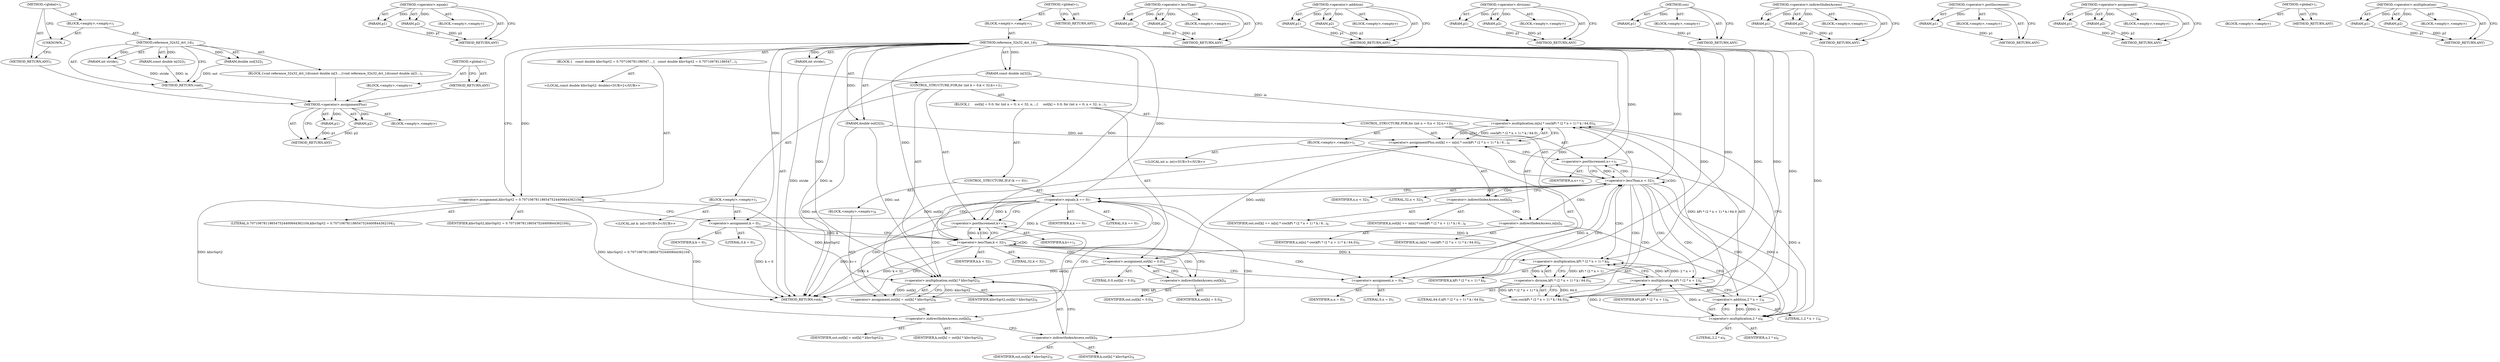 digraph "&lt;global&gt;" {
vulnerable_119 [label=<(METHOD,&lt;operator&gt;.assignmentPlus)>];
vulnerable_120 [label=<(PARAM,p1)>];
vulnerable_121 [label=<(PARAM,p2)>];
vulnerable_122 [label=<(BLOCK,&lt;empty&gt;,&lt;empty&gt;)>];
vulnerable_123 [label=<(METHOD_RETURN,ANY)>];
vulnerable_143 [label=<(METHOD,&lt;operator&gt;.equals)>];
vulnerable_144 [label=<(PARAM,p1)>];
vulnerable_145 [label=<(PARAM,p2)>];
vulnerable_146 [label=<(BLOCK,&lt;empty&gt;,&lt;empty&gt;)>];
vulnerable_147 [label=<(METHOD_RETURN,ANY)>];
vulnerable_6 [label=<(METHOD,&lt;global&gt;)<SUB>1</SUB>>];
vulnerable_7 [label=<(BLOCK,&lt;empty&gt;,&lt;empty&gt;)<SUB>1</SUB>>];
vulnerable_8 [label=<(METHOD,reference_32x32_dct_1d)<SUB>1</SUB>>];
vulnerable_9 [label=<(PARAM,const double in[32])<SUB>1</SUB>>];
vulnerable_10 [label=<(PARAM,double out[32])<SUB>1</SUB>>];
vulnerable_11 [label=<(PARAM,int stride)<SUB>1</SUB>>];
vulnerable_12 [label=<(BLOCK,{
   const double kInvSqrt2 = 0.707106781186547...,{
   const double kInvSqrt2 = 0.707106781186547...)<SUB>1</SUB>>];
vulnerable_13 [label="<(LOCAL,const double kInvSqrt2: double)<SUB>2</SUB>>"];
vulnerable_14 [label=<(&lt;operator&gt;.assignment,kInvSqrt2 = 0.707106781186547524400844362104)<SUB>2</SUB>>];
vulnerable_15 [label=<(IDENTIFIER,kInvSqrt2,kInvSqrt2 = 0.707106781186547524400844362104)<SUB>2</SUB>>];
vulnerable_16 [label=<(LITERAL,0.707106781186547524400844362104,kInvSqrt2 = 0.707106781186547524400844362104)<SUB>2</SUB>>];
vulnerable_17 [label=<(CONTROL_STRUCTURE,FOR,for (int k = 0;k &lt; 32;k++))<SUB>3</SUB>>];
vulnerable_18 [label=<(BLOCK,&lt;empty&gt;,&lt;empty&gt;)<SUB>3</SUB>>];
vulnerable_19 [label="<(LOCAL,int k: int)<SUB>3</SUB>>"];
vulnerable_20 [label=<(&lt;operator&gt;.assignment,k = 0)<SUB>3</SUB>>];
vulnerable_21 [label=<(IDENTIFIER,k,k = 0)<SUB>3</SUB>>];
vulnerable_22 [label=<(LITERAL,0,k = 0)<SUB>3</SUB>>];
vulnerable_23 [label=<(&lt;operator&gt;.lessThan,k &lt; 32)<SUB>3</SUB>>];
vulnerable_24 [label=<(IDENTIFIER,k,k &lt; 32)<SUB>3</SUB>>];
vulnerable_25 [label=<(LITERAL,32,k &lt; 32)<SUB>3</SUB>>];
vulnerable_26 [label=<(&lt;operator&gt;.postIncrement,k++)<SUB>3</SUB>>];
vulnerable_27 [label=<(IDENTIFIER,k,k++)<SUB>3</SUB>>];
vulnerable_28 [label=<(BLOCK,{
     out[k] = 0.0;
 for (int n = 0; n &lt; 32; n...,{
     out[k] = 0.0;
 for (int n = 0; n &lt; 32; n...)<SUB>3</SUB>>];
vulnerable_29 [label=<(&lt;operator&gt;.assignment,out[k] = 0.0)<SUB>4</SUB>>];
vulnerable_30 [label=<(&lt;operator&gt;.indirectIndexAccess,out[k])<SUB>4</SUB>>];
vulnerable_31 [label=<(IDENTIFIER,out,out[k] = 0.0)<SUB>4</SUB>>];
vulnerable_32 [label=<(IDENTIFIER,k,out[k] = 0.0)<SUB>4</SUB>>];
vulnerable_33 [label=<(LITERAL,0.0,out[k] = 0.0)<SUB>4</SUB>>];
vulnerable_34 [label=<(CONTROL_STRUCTURE,FOR,for (int n = 0;n &lt; 32;n++))<SUB>5</SUB>>];
vulnerable_35 [label=<(BLOCK,&lt;empty&gt;,&lt;empty&gt;)<SUB>5</SUB>>];
vulnerable_36 [label="<(LOCAL,int n: int)<SUB>5</SUB>>"];
vulnerable_37 [label=<(&lt;operator&gt;.assignment,n = 0)<SUB>5</SUB>>];
vulnerable_38 [label=<(IDENTIFIER,n,n = 0)<SUB>5</SUB>>];
vulnerable_39 [label=<(LITERAL,0,n = 0)<SUB>5</SUB>>];
vulnerable_40 [label=<(&lt;operator&gt;.lessThan,n &lt; 32)<SUB>5</SUB>>];
vulnerable_41 [label=<(IDENTIFIER,n,n &lt; 32)<SUB>5</SUB>>];
vulnerable_42 [label=<(LITERAL,32,n &lt; 32)<SUB>5</SUB>>];
vulnerable_43 [label=<(&lt;operator&gt;.postIncrement,n++)<SUB>5</SUB>>];
vulnerable_44 [label=<(IDENTIFIER,n,n++)<SUB>5</SUB>>];
vulnerable_45 [label=<(&lt;operator&gt;.assignmentPlus,out[k] += in[n] * cos(kPi * (2 * n + 1) * k / 6...)<SUB>6</SUB>>];
vulnerable_46 [label=<(&lt;operator&gt;.indirectIndexAccess,out[k])<SUB>6</SUB>>];
vulnerable_47 [label=<(IDENTIFIER,out,out[k] += in[n] * cos(kPi * (2 * n + 1) * k / 6...)<SUB>6</SUB>>];
vulnerable_48 [label=<(IDENTIFIER,k,out[k] += in[n] * cos(kPi * (2 * n + 1) * k / 6...)<SUB>6</SUB>>];
vulnerable_49 [label=<(&lt;operator&gt;.multiplication,in[n] * cos(kPi * (2 * n + 1) * k / 64.0))<SUB>6</SUB>>];
vulnerable_50 [label=<(&lt;operator&gt;.indirectIndexAccess,in[n])<SUB>6</SUB>>];
vulnerable_51 [label=<(IDENTIFIER,in,in[n] * cos(kPi * (2 * n + 1) * k / 64.0))<SUB>6</SUB>>];
vulnerable_52 [label=<(IDENTIFIER,n,in[n] * cos(kPi * (2 * n + 1) * k / 64.0))<SUB>6</SUB>>];
vulnerable_53 [label=<(cos,cos(kPi * (2 * n + 1) * k / 64.0))<SUB>6</SUB>>];
vulnerable_54 [label=<(&lt;operator&gt;.division,kPi * (2 * n + 1) * k / 64.0)<SUB>6</SUB>>];
vulnerable_55 [label=<(&lt;operator&gt;.multiplication,kPi * (2 * n + 1) * k)<SUB>6</SUB>>];
vulnerable_56 [label=<(&lt;operator&gt;.multiplication,kPi * (2 * n + 1))<SUB>6</SUB>>];
vulnerable_57 [label=<(IDENTIFIER,kPi,kPi * (2 * n + 1))<SUB>6</SUB>>];
vulnerable_58 [label=<(&lt;operator&gt;.addition,2 * n + 1)<SUB>6</SUB>>];
vulnerable_59 [label=<(&lt;operator&gt;.multiplication,2 * n)<SUB>6</SUB>>];
vulnerable_60 [label=<(LITERAL,2,2 * n)<SUB>6</SUB>>];
vulnerable_61 [label=<(IDENTIFIER,n,2 * n)<SUB>6</SUB>>];
vulnerable_62 [label=<(LITERAL,1,2 * n + 1)<SUB>6</SUB>>];
vulnerable_63 [label=<(IDENTIFIER,k,kPi * (2 * n + 1) * k)<SUB>6</SUB>>];
vulnerable_64 [label=<(LITERAL,64.0,kPi * (2 * n + 1) * k / 64.0)<SUB>6</SUB>>];
vulnerable_65 [label=<(CONTROL_STRUCTURE,IF,if (k == 0))<SUB>7</SUB>>];
vulnerable_66 [label=<(&lt;operator&gt;.equals,k == 0)<SUB>7</SUB>>];
vulnerable_67 [label=<(IDENTIFIER,k,k == 0)<SUB>7</SUB>>];
vulnerable_68 [label=<(LITERAL,0,k == 0)<SUB>7</SUB>>];
vulnerable_69 [label=<(BLOCK,&lt;empty&gt;,&lt;empty&gt;)<SUB>8</SUB>>];
vulnerable_70 [label=<(&lt;operator&gt;.assignment,out[k] = out[k] * kInvSqrt2)<SUB>8</SUB>>];
vulnerable_71 [label=<(&lt;operator&gt;.indirectIndexAccess,out[k])<SUB>8</SUB>>];
vulnerable_72 [label=<(IDENTIFIER,out,out[k] = out[k] * kInvSqrt2)<SUB>8</SUB>>];
vulnerable_73 [label=<(IDENTIFIER,k,out[k] = out[k] * kInvSqrt2)<SUB>8</SUB>>];
vulnerable_74 [label=<(&lt;operator&gt;.multiplication,out[k] * kInvSqrt2)<SUB>8</SUB>>];
vulnerable_75 [label=<(&lt;operator&gt;.indirectIndexAccess,out[k])<SUB>8</SUB>>];
vulnerable_76 [label=<(IDENTIFIER,out,out[k] * kInvSqrt2)<SUB>8</SUB>>];
vulnerable_77 [label=<(IDENTIFIER,k,out[k] * kInvSqrt2)<SUB>8</SUB>>];
vulnerable_78 [label=<(IDENTIFIER,kInvSqrt2,out[k] * kInvSqrt2)<SUB>8</SUB>>];
vulnerable_79 [label=<(METHOD_RETURN,void)<SUB>1</SUB>>];
vulnerable_81 [label=<(METHOD_RETURN,ANY)<SUB>1</SUB>>];
vulnerable_105 [label=<(METHOD,&lt;operator&gt;.lessThan)>];
vulnerable_106 [label=<(PARAM,p1)>];
vulnerable_107 [label=<(PARAM,p2)>];
vulnerable_108 [label=<(BLOCK,&lt;empty&gt;,&lt;empty&gt;)>];
vulnerable_109 [label=<(METHOD_RETURN,ANY)>];
vulnerable_138 [label=<(METHOD,&lt;operator&gt;.addition)>];
vulnerable_139 [label=<(PARAM,p1)>];
vulnerable_140 [label=<(PARAM,p2)>];
vulnerable_141 [label=<(BLOCK,&lt;empty&gt;,&lt;empty&gt;)>];
vulnerable_142 [label=<(METHOD_RETURN,ANY)>];
vulnerable_133 [label=<(METHOD,&lt;operator&gt;.division)>];
vulnerable_134 [label=<(PARAM,p1)>];
vulnerable_135 [label=<(PARAM,p2)>];
vulnerable_136 [label=<(BLOCK,&lt;empty&gt;,&lt;empty&gt;)>];
vulnerable_137 [label=<(METHOD_RETURN,ANY)>];
vulnerable_129 [label=<(METHOD,cos)>];
vulnerable_130 [label=<(PARAM,p1)>];
vulnerable_131 [label=<(BLOCK,&lt;empty&gt;,&lt;empty&gt;)>];
vulnerable_132 [label=<(METHOD_RETURN,ANY)>];
vulnerable_114 [label=<(METHOD,&lt;operator&gt;.indirectIndexAccess)>];
vulnerable_115 [label=<(PARAM,p1)>];
vulnerable_116 [label=<(PARAM,p2)>];
vulnerable_117 [label=<(BLOCK,&lt;empty&gt;,&lt;empty&gt;)>];
vulnerable_118 [label=<(METHOD_RETURN,ANY)>];
vulnerable_110 [label=<(METHOD,&lt;operator&gt;.postIncrement)>];
vulnerable_111 [label=<(PARAM,p1)>];
vulnerable_112 [label=<(BLOCK,&lt;empty&gt;,&lt;empty&gt;)>];
vulnerable_113 [label=<(METHOD_RETURN,ANY)>];
vulnerable_100 [label=<(METHOD,&lt;operator&gt;.assignment)>];
vulnerable_101 [label=<(PARAM,p1)>];
vulnerable_102 [label=<(PARAM,p2)>];
vulnerable_103 [label=<(BLOCK,&lt;empty&gt;,&lt;empty&gt;)>];
vulnerable_104 [label=<(METHOD_RETURN,ANY)>];
vulnerable_94 [label=<(METHOD,&lt;global&gt;)<SUB>1</SUB>>];
vulnerable_95 [label=<(BLOCK,&lt;empty&gt;,&lt;empty&gt;)>];
vulnerable_96 [label=<(METHOD_RETURN,ANY)>];
vulnerable_124 [label=<(METHOD,&lt;operator&gt;.multiplication)>];
vulnerable_125 [label=<(PARAM,p1)>];
vulnerable_126 [label=<(PARAM,p2)>];
vulnerable_127 [label=<(BLOCK,&lt;empty&gt;,&lt;empty&gt;)>];
vulnerable_128 [label=<(METHOD_RETURN,ANY)>];
fixed_6 [label=<(METHOD,&lt;global&gt;)<SUB>1</SUB>>];
fixed_7 [label=<(BLOCK,&lt;empty&gt;,&lt;empty&gt;)<SUB>1</SUB>>];
fixed_8 [label=<(METHOD,reference_32x32_dct_1d)<SUB>1</SUB>>];
fixed_9 [label=<(PARAM,const double in[32])<SUB>1</SUB>>];
fixed_10 [label=<(PARAM,double out[32])<SUB>1</SUB>>];
fixed_11 [label=<(PARAM,int stride)<SUB>1</SUB>>];
fixed_12 [label=<(BLOCK,{
void reference_32x32_dct_1d(const double in[3...,{
void reference_32x32_dct_1d(const double in[3...)<SUB>1</SUB>>];
fixed_13 [label=<(METHOD_RETURN,void)<SUB>1</SUB>>];
fixed_15 [label=<(UNKNOWN,,)>];
fixed_16 [label=<(METHOD_RETURN,ANY)<SUB>1</SUB>>];
fixed_27 [label=<(METHOD,&lt;global&gt;)<SUB>1</SUB>>];
fixed_28 [label=<(BLOCK,&lt;empty&gt;,&lt;empty&gt;)>];
fixed_29 [label=<(METHOD_RETURN,ANY)>];
vulnerable_119 -> vulnerable_120  [key=0, label="AST: "];
vulnerable_119 -> vulnerable_120  [key=1, label="DDG: "];
vulnerable_119 -> vulnerable_122  [key=0, label="AST: "];
vulnerable_119 -> vulnerable_121  [key=0, label="AST: "];
vulnerable_119 -> vulnerable_121  [key=1, label="DDG: "];
vulnerable_119 -> vulnerable_123  [key=0, label="AST: "];
vulnerable_119 -> vulnerable_123  [key=1, label="CFG: "];
vulnerable_120 -> vulnerable_123  [key=0, label="DDG: p1"];
vulnerable_121 -> vulnerable_123  [key=0, label="DDG: p2"];
vulnerable_143 -> vulnerable_144  [key=0, label="AST: "];
vulnerable_143 -> vulnerable_144  [key=1, label="DDG: "];
vulnerable_143 -> vulnerable_146  [key=0, label="AST: "];
vulnerable_143 -> vulnerable_145  [key=0, label="AST: "];
vulnerable_143 -> vulnerable_145  [key=1, label="DDG: "];
vulnerable_143 -> vulnerable_147  [key=0, label="AST: "];
vulnerable_143 -> vulnerable_147  [key=1, label="CFG: "];
vulnerable_144 -> vulnerable_147  [key=0, label="DDG: p1"];
vulnerable_145 -> vulnerable_147  [key=0, label="DDG: p2"];
vulnerable_6 -> vulnerable_7  [key=0, label="AST: "];
vulnerable_6 -> vulnerable_81  [key=0, label="AST: "];
vulnerable_6 -> vulnerable_81  [key=1, label="CFG: "];
vulnerable_7 -> vulnerable_8  [key=0, label="AST: "];
vulnerable_8 -> vulnerable_9  [key=0, label="AST: "];
vulnerable_8 -> vulnerable_9  [key=1, label="DDG: "];
vulnerable_8 -> vulnerable_10  [key=0, label="AST: "];
vulnerable_8 -> vulnerable_10  [key=1, label="DDG: "];
vulnerable_8 -> vulnerable_11  [key=0, label="AST: "];
vulnerable_8 -> vulnerable_11  [key=1, label="DDG: "];
vulnerable_8 -> vulnerable_12  [key=0, label="AST: "];
vulnerable_8 -> vulnerable_79  [key=0, label="AST: "];
vulnerable_8 -> vulnerable_14  [key=0, label="CFG: "];
vulnerable_8 -> vulnerable_14  [key=1, label="DDG: "];
vulnerable_8 -> vulnerable_20  [key=0, label="DDG: "];
vulnerable_8 -> vulnerable_23  [key=0, label="DDG: "];
vulnerable_8 -> vulnerable_26  [key=0, label="DDG: "];
vulnerable_8 -> vulnerable_29  [key=0, label="DDG: "];
vulnerable_8 -> vulnerable_37  [key=0, label="DDG: "];
vulnerable_8 -> vulnerable_40  [key=0, label="DDG: "];
vulnerable_8 -> vulnerable_43  [key=0, label="DDG: "];
vulnerable_8 -> vulnerable_66  [key=0, label="DDG: "];
vulnerable_8 -> vulnerable_74  [key=0, label="DDG: "];
vulnerable_8 -> vulnerable_54  [key=0, label="DDG: "];
vulnerable_8 -> vulnerable_55  [key=0, label="DDG: "];
vulnerable_8 -> vulnerable_56  [key=0, label="DDG: "];
vulnerable_8 -> vulnerable_58  [key=0, label="DDG: "];
vulnerable_8 -> vulnerable_59  [key=0, label="DDG: "];
vulnerable_9 -> vulnerable_79  [key=0, label="DDG: in"];
vulnerable_9 -> vulnerable_49  [key=0, label="DDG: in"];
vulnerable_10 -> vulnerable_79  [key=0, label="DDG: out"];
vulnerable_10 -> vulnerable_45  [key=0, label="DDG: out"];
vulnerable_10 -> vulnerable_74  [key=0, label="DDG: out"];
vulnerable_11 -> vulnerable_79  [key=0, label="DDG: stride"];
vulnerable_12 -> vulnerable_13  [key=0, label="AST: "];
vulnerable_12 -> vulnerable_14  [key=0, label="AST: "];
vulnerable_12 -> vulnerable_17  [key=0, label="AST: "];
vulnerable_14 -> vulnerable_15  [key=0, label="AST: "];
vulnerable_14 -> vulnerable_16  [key=0, label="AST: "];
vulnerable_14 -> vulnerable_20  [key=0, label="CFG: "];
vulnerable_14 -> vulnerable_79  [key=0, label="DDG: kInvSqrt2"];
vulnerable_14 -> vulnerable_79  [key=1, label="DDG: kInvSqrt2 = 0.707106781186547524400844362104"];
vulnerable_14 -> vulnerable_74  [key=0, label="DDG: kInvSqrt2"];
vulnerable_17 -> vulnerable_18  [key=0, label="AST: "];
vulnerable_17 -> vulnerable_23  [key=0, label="AST: "];
vulnerable_17 -> vulnerable_26  [key=0, label="AST: "];
vulnerable_17 -> vulnerable_28  [key=0, label="AST: "];
vulnerable_18 -> vulnerable_19  [key=0, label="AST: "];
vulnerable_18 -> vulnerable_20  [key=0, label="AST: "];
vulnerable_20 -> vulnerable_21  [key=0, label="AST: "];
vulnerable_20 -> vulnerable_22  [key=0, label="AST: "];
vulnerable_20 -> vulnerable_23  [key=0, label="CFG: "];
vulnerable_20 -> vulnerable_23  [key=1, label="DDG: k"];
vulnerable_20 -> vulnerable_79  [key=0, label="DDG: k = 0"];
vulnerable_23 -> vulnerable_24  [key=0, label="AST: "];
vulnerable_23 -> vulnerable_25  [key=0, label="AST: "];
vulnerable_23 -> vulnerable_79  [key=0, label="CFG: "];
vulnerable_23 -> vulnerable_79  [key=1, label="DDG: k"];
vulnerable_23 -> vulnerable_79  [key=2, label="DDG: k &lt; 32"];
vulnerable_23 -> vulnerable_30  [key=0, label="CFG: "];
vulnerable_23 -> vulnerable_30  [key=1, label="CDG: "];
vulnerable_23 -> vulnerable_66  [key=0, label="DDG: k"];
vulnerable_23 -> vulnerable_66  [key=1, label="CDG: "];
vulnerable_23 -> vulnerable_55  [key=0, label="DDG: k"];
vulnerable_23 -> vulnerable_26  [key=0, label="CDG: "];
vulnerable_23 -> vulnerable_37  [key=0, label="CDG: "];
vulnerable_23 -> vulnerable_40  [key=0, label="CDG: "];
vulnerable_23 -> vulnerable_29  [key=0, label="CDG: "];
vulnerable_23 -> vulnerable_23  [key=0, label="CDG: "];
vulnerable_26 -> vulnerable_27  [key=0, label="AST: "];
vulnerable_26 -> vulnerable_23  [key=0, label="CFG: "];
vulnerable_26 -> vulnerable_23  [key=1, label="DDG: k"];
vulnerable_26 -> vulnerable_79  [key=0, label="DDG: k++"];
vulnerable_28 -> vulnerable_29  [key=0, label="AST: "];
vulnerable_28 -> vulnerable_34  [key=0, label="AST: "];
vulnerable_28 -> vulnerable_65  [key=0, label="AST: "];
vulnerable_29 -> vulnerable_30  [key=0, label="AST: "];
vulnerable_29 -> vulnerable_33  [key=0, label="AST: "];
vulnerable_29 -> vulnerable_37  [key=0, label="CFG: "];
vulnerable_29 -> vulnerable_45  [key=0, label="DDG: out[k]"];
vulnerable_29 -> vulnerable_74  [key=0, label="DDG: out[k]"];
vulnerable_30 -> vulnerable_31  [key=0, label="AST: "];
vulnerable_30 -> vulnerable_32  [key=0, label="AST: "];
vulnerable_30 -> vulnerable_29  [key=0, label="CFG: "];
vulnerable_34 -> vulnerable_35  [key=0, label="AST: "];
vulnerable_34 -> vulnerable_40  [key=0, label="AST: "];
vulnerable_34 -> vulnerable_43  [key=0, label="AST: "];
vulnerable_34 -> vulnerable_45  [key=0, label="AST: "];
vulnerable_35 -> vulnerable_36  [key=0, label="AST: "];
vulnerable_35 -> vulnerable_37  [key=0, label="AST: "];
vulnerable_37 -> vulnerable_38  [key=0, label="AST: "];
vulnerable_37 -> vulnerable_39  [key=0, label="AST: "];
vulnerable_37 -> vulnerable_40  [key=0, label="CFG: "];
vulnerable_37 -> vulnerable_40  [key=1, label="DDG: n"];
vulnerable_40 -> vulnerable_41  [key=0, label="AST: "];
vulnerable_40 -> vulnerable_42  [key=0, label="AST: "];
vulnerable_40 -> vulnerable_46  [key=0, label="CFG: "];
vulnerable_40 -> vulnerable_46  [key=1, label="CDG: "];
vulnerable_40 -> vulnerable_66  [key=0, label="CFG: "];
vulnerable_40 -> vulnerable_59  [key=0, label="DDG: n"];
vulnerable_40 -> vulnerable_59  [key=1, label="CDG: "];
vulnerable_40 -> vulnerable_49  [key=0, label="CDG: "];
vulnerable_40 -> vulnerable_56  [key=0, label="CDG: "];
vulnerable_40 -> vulnerable_45  [key=0, label="CDG: "];
vulnerable_40 -> vulnerable_40  [key=0, label="CDG: "];
vulnerable_40 -> vulnerable_50  [key=0, label="CDG: "];
vulnerable_40 -> vulnerable_54  [key=0, label="CDG: "];
vulnerable_40 -> vulnerable_43  [key=0, label="CDG: "];
vulnerable_40 -> vulnerable_58  [key=0, label="CDG: "];
vulnerable_40 -> vulnerable_53  [key=0, label="CDG: "];
vulnerable_40 -> vulnerable_55  [key=0, label="CDG: "];
vulnerable_43 -> vulnerable_44  [key=0, label="AST: "];
vulnerable_43 -> vulnerable_40  [key=0, label="CFG: "];
vulnerable_43 -> vulnerable_40  [key=1, label="DDG: n"];
vulnerable_45 -> vulnerable_46  [key=0, label="AST: "];
vulnerable_45 -> vulnerable_49  [key=0, label="AST: "];
vulnerable_45 -> vulnerable_43  [key=0, label="CFG: "];
vulnerable_45 -> vulnerable_74  [key=0, label="DDG: out[k]"];
vulnerable_46 -> vulnerable_47  [key=0, label="AST: "];
vulnerable_46 -> vulnerable_48  [key=0, label="AST: "];
vulnerable_46 -> vulnerable_50  [key=0, label="CFG: "];
vulnerable_49 -> vulnerable_50  [key=0, label="AST: "];
vulnerable_49 -> vulnerable_53  [key=0, label="AST: "];
vulnerable_49 -> vulnerable_45  [key=0, label="CFG: "];
vulnerable_49 -> vulnerable_45  [key=1, label="DDG: in[n]"];
vulnerable_49 -> vulnerable_45  [key=2, label="DDG: cos(kPi * (2 * n + 1) * k / 64.0)"];
vulnerable_50 -> vulnerable_51  [key=0, label="AST: "];
vulnerable_50 -> vulnerable_52  [key=0, label="AST: "];
vulnerable_50 -> vulnerable_59  [key=0, label="CFG: "];
vulnerable_53 -> vulnerable_54  [key=0, label="AST: "];
vulnerable_53 -> vulnerable_49  [key=0, label="CFG: "];
vulnerable_53 -> vulnerable_49  [key=1, label="DDG: kPi * (2 * n + 1) * k / 64.0"];
vulnerable_54 -> vulnerable_55  [key=0, label="AST: "];
vulnerable_54 -> vulnerable_64  [key=0, label="AST: "];
vulnerable_54 -> vulnerable_53  [key=0, label="CFG: "];
vulnerable_54 -> vulnerable_53  [key=1, label="DDG: kPi * (2 * n + 1) * k"];
vulnerable_54 -> vulnerable_53  [key=2, label="DDG: 64.0"];
vulnerable_55 -> vulnerable_56  [key=0, label="AST: "];
vulnerable_55 -> vulnerable_63  [key=0, label="AST: "];
vulnerable_55 -> vulnerable_54  [key=0, label="CFG: "];
vulnerable_55 -> vulnerable_54  [key=1, label="DDG: kPi * (2 * n + 1)"];
vulnerable_55 -> vulnerable_54  [key=2, label="DDG: k"];
vulnerable_55 -> vulnerable_66  [key=0, label="DDG: k"];
vulnerable_56 -> vulnerable_57  [key=0, label="AST: "];
vulnerable_56 -> vulnerable_58  [key=0, label="AST: "];
vulnerable_56 -> vulnerable_55  [key=0, label="CFG: "];
vulnerable_56 -> vulnerable_55  [key=1, label="DDG: kPi"];
vulnerable_56 -> vulnerable_55  [key=2, label="DDG: 2 * n + 1"];
vulnerable_56 -> vulnerable_79  [key=0, label="DDG: kPi"];
vulnerable_58 -> vulnerable_59  [key=0, label="AST: "];
vulnerable_58 -> vulnerable_62  [key=0, label="AST: "];
vulnerable_58 -> vulnerable_56  [key=0, label="CFG: "];
vulnerable_59 -> vulnerable_60  [key=0, label="AST: "];
vulnerable_59 -> vulnerable_61  [key=0, label="AST: "];
vulnerable_59 -> vulnerable_58  [key=0, label="CFG: "];
vulnerable_59 -> vulnerable_58  [key=1, label="DDG: 2"];
vulnerable_59 -> vulnerable_58  [key=2, label="DDG: n"];
vulnerable_59 -> vulnerable_43  [key=0, label="DDG: n"];
vulnerable_59 -> vulnerable_56  [key=0, label="DDG: 2"];
vulnerable_59 -> vulnerable_56  [key=1, label="DDG: n"];
vulnerable_65 -> vulnerable_66  [key=0, label="AST: "];
vulnerable_65 -> vulnerable_69  [key=0, label="AST: "];
vulnerable_66 -> vulnerable_67  [key=0, label="AST: "];
vulnerable_66 -> vulnerable_68  [key=0, label="AST: "];
vulnerable_66 -> vulnerable_71  [key=0, label="CFG: "];
vulnerable_66 -> vulnerable_71  [key=1, label="CDG: "];
vulnerable_66 -> vulnerable_26  [key=0, label="CFG: "];
vulnerable_66 -> vulnerable_26  [key=1, label="DDG: k"];
vulnerable_66 -> vulnerable_75  [key=0, label="CDG: "];
vulnerable_66 -> vulnerable_74  [key=0, label="CDG: "];
vulnerable_66 -> vulnerable_70  [key=0, label="CDG: "];
vulnerable_69 -> vulnerable_70  [key=0, label="AST: "];
vulnerable_70 -> vulnerable_71  [key=0, label="AST: "];
vulnerable_70 -> vulnerable_74  [key=0, label="AST: "];
vulnerable_70 -> vulnerable_26  [key=0, label="CFG: "];
vulnerable_71 -> vulnerable_72  [key=0, label="AST: "];
vulnerable_71 -> vulnerable_73  [key=0, label="AST: "];
vulnerable_71 -> vulnerable_75  [key=0, label="CFG: "];
vulnerable_74 -> vulnerable_75  [key=0, label="AST: "];
vulnerable_74 -> vulnerable_78  [key=0, label="AST: "];
vulnerable_74 -> vulnerable_70  [key=0, label="CFG: "];
vulnerable_74 -> vulnerable_70  [key=1, label="DDG: out[k]"];
vulnerable_74 -> vulnerable_70  [key=2, label="DDG: kInvSqrt2"];
vulnerable_75 -> vulnerable_76  [key=0, label="AST: "];
vulnerable_75 -> vulnerable_77  [key=0, label="AST: "];
vulnerable_75 -> vulnerable_74  [key=0, label="CFG: "];
vulnerable_105 -> vulnerable_106  [key=0, label="AST: "];
vulnerable_105 -> vulnerable_106  [key=1, label="DDG: "];
vulnerable_105 -> vulnerable_108  [key=0, label="AST: "];
vulnerable_105 -> vulnerable_107  [key=0, label="AST: "];
vulnerable_105 -> vulnerable_107  [key=1, label="DDG: "];
vulnerable_105 -> vulnerable_109  [key=0, label="AST: "];
vulnerable_105 -> vulnerable_109  [key=1, label="CFG: "];
vulnerable_106 -> vulnerable_109  [key=0, label="DDG: p1"];
vulnerable_107 -> vulnerable_109  [key=0, label="DDG: p2"];
vulnerable_138 -> vulnerable_139  [key=0, label="AST: "];
vulnerable_138 -> vulnerable_139  [key=1, label="DDG: "];
vulnerable_138 -> vulnerable_141  [key=0, label="AST: "];
vulnerable_138 -> vulnerable_140  [key=0, label="AST: "];
vulnerable_138 -> vulnerable_140  [key=1, label="DDG: "];
vulnerable_138 -> vulnerable_142  [key=0, label="AST: "];
vulnerable_138 -> vulnerable_142  [key=1, label="CFG: "];
vulnerable_139 -> vulnerable_142  [key=0, label="DDG: p1"];
vulnerable_140 -> vulnerable_142  [key=0, label="DDG: p2"];
vulnerable_133 -> vulnerable_134  [key=0, label="AST: "];
vulnerable_133 -> vulnerable_134  [key=1, label="DDG: "];
vulnerable_133 -> vulnerable_136  [key=0, label="AST: "];
vulnerable_133 -> vulnerable_135  [key=0, label="AST: "];
vulnerable_133 -> vulnerable_135  [key=1, label="DDG: "];
vulnerable_133 -> vulnerable_137  [key=0, label="AST: "];
vulnerable_133 -> vulnerable_137  [key=1, label="CFG: "];
vulnerable_134 -> vulnerable_137  [key=0, label="DDG: p1"];
vulnerable_135 -> vulnerable_137  [key=0, label="DDG: p2"];
vulnerable_129 -> vulnerable_130  [key=0, label="AST: "];
vulnerable_129 -> vulnerable_130  [key=1, label="DDG: "];
vulnerable_129 -> vulnerable_131  [key=0, label="AST: "];
vulnerable_129 -> vulnerable_132  [key=0, label="AST: "];
vulnerable_129 -> vulnerable_132  [key=1, label="CFG: "];
vulnerable_130 -> vulnerable_132  [key=0, label="DDG: p1"];
vulnerable_114 -> vulnerable_115  [key=0, label="AST: "];
vulnerable_114 -> vulnerable_115  [key=1, label="DDG: "];
vulnerable_114 -> vulnerable_117  [key=0, label="AST: "];
vulnerable_114 -> vulnerable_116  [key=0, label="AST: "];
vulnerable_114 -> vulnerable_116  [key=1, label="DDG: "];
vulnerable_114 -> vulnerable_118  [key=0, label="AST: "];
vulnerable_114 -> vulnerable_118  [key=1, label="CFG: "];
vulnerable_115 -> vulnerable_118  [key=0, label="DDG: p1"];
vulnerable_116 -> vulnerable_118  [key=0, label="DDG: p2"];
vulnerable_110 -> vulnerable_111  [key=0, label="AST: "];
vulnerable_110 -> vulnerable_111  [key=1, label="DDG: "];
vulnerable_110 -> vulnerable_112  [key=0, label="AST: "];
vulnerable_110 -> vulnerable_113  [key=0, label="AST: "];
vulnerable_110 -> vulnerable_113  [key=1, label="CFG: "];
vulnerable_111 -> vulnerable_113  [key=0, label="DDG: p1"];
vulnerable_100 -> vulnerable_101  [key=0, label="AST: "];
vulnerable_100 -> vulnerable_101  [key=1, label="DDG: "];
vulnerable_100 -> vulnerable_103  [key=0, label="AST: "];
vulnerable_100 -> vulnerable_102  [key=0, label="AST: "];
vulnerable_100 -> vulnerable_102  [key=1, label="DDG: "];
vulnerable_100 -> vulnerable_104  [key=0, label="AST: "];
vulnerable_100 -> vulnerable_104  [key=1, label="CFG: "];
vulnerable_101 -> vulnerable_104  [key=0, label="DDG: p1"];
vulnerable_102 -> vulnerable_104  [key=0, label="DDG: p2"];
vulnerable_94 -> vulnerable_95  [key=0, label="AST: "];
vulnerable_94 -> vulnerable_96  [key=0, label="AST: "];
vulnerable_94 -> vulnerable_96  [key=1, label="CFG: "];
vulnerable_124 -> vulnerable_125  [key=0, label="AST: "];
vulnerable_124 -> vulnerable_125  [key=1, label="DDG: "];
vulnerable_124 -> vulnerable_127  [key=0, label="AST: "];
vulnerable_124 -> vulnerable_126  [key=0, label="AST: "];
vulnerable_124 -> vulnerable_126  [key=1, label="DDG: "];
vulnerable_124 -> vulnerable_128  [key=0, label="AST: "];
vulnerable_124 -> vulnerable_128  [key=1, label="CFG: "];
vulnerable_125 -> vulnerable_128  [key=0, label="DDG: p1"];
vulnerable_126 -> vulnerable_128  [key=0, label="DDG: p2"];
fixed_6 -> fixed_7  [key=0, label="AST: "];
fixed_6 -> fixed_16  [key=0, label="AST: "];
fixed_6 -> fixed_15  [key=0, label="CFG: "];
fixed_7 -> fixed_8  [key=0, label="AST: "];
fixed_7 -> fixed_15  [key=0, label="AST: "];
fixed_8 -> fixed_9  [key=0, label="AST: "];
fixed_8 -> fixed_9  [key=1, label="DDG: "];
fixed_8 -> fixed_10  [key=0, label="AST: "];
fixed_8 -> fixed_10  [key=1, label="DDG: "];
fixed_8 -> fixed_11  [key=0, label="AST: "];
fixed_8 -> fixed_11  [key=1, label="DDG: "];
fixed_8 -> fixed_12  [key=0, label="AST: "];
fixed_8 -> fixed_13  [key=0, label="AST: "];
fixed_8 -> fixed_13  [key=1, label="CFG: "];
fixed_9 -> fixed_13  [key=0, label="DDG: in"];
fixed_10 -> fixed_13  [key=0, label="DDG: out"];
fixed_11 -> fixed_13  [key=0, label="DDG: stride"];
fixed_12 -> vulnerable_119  [key=0];
fixed_13 -> vulnerable_119  [key=0];
fixed_15 -> fixed_16  [key=0, label="CFG: "];
fixed_16 -> vulnerable_119  [key=0];
fixed_27 -> fixed_28  [key=0, label="AST: "];
fixed_27 -> fixed_29  [key=0, label="AST: "];
fixed_27 -> fixed_29  [key=1, label="CFG: "];
fixed_28 -> vulnerable_119  [key=0];
fixed_29 -> vulnerable_119  [key=0];
}
